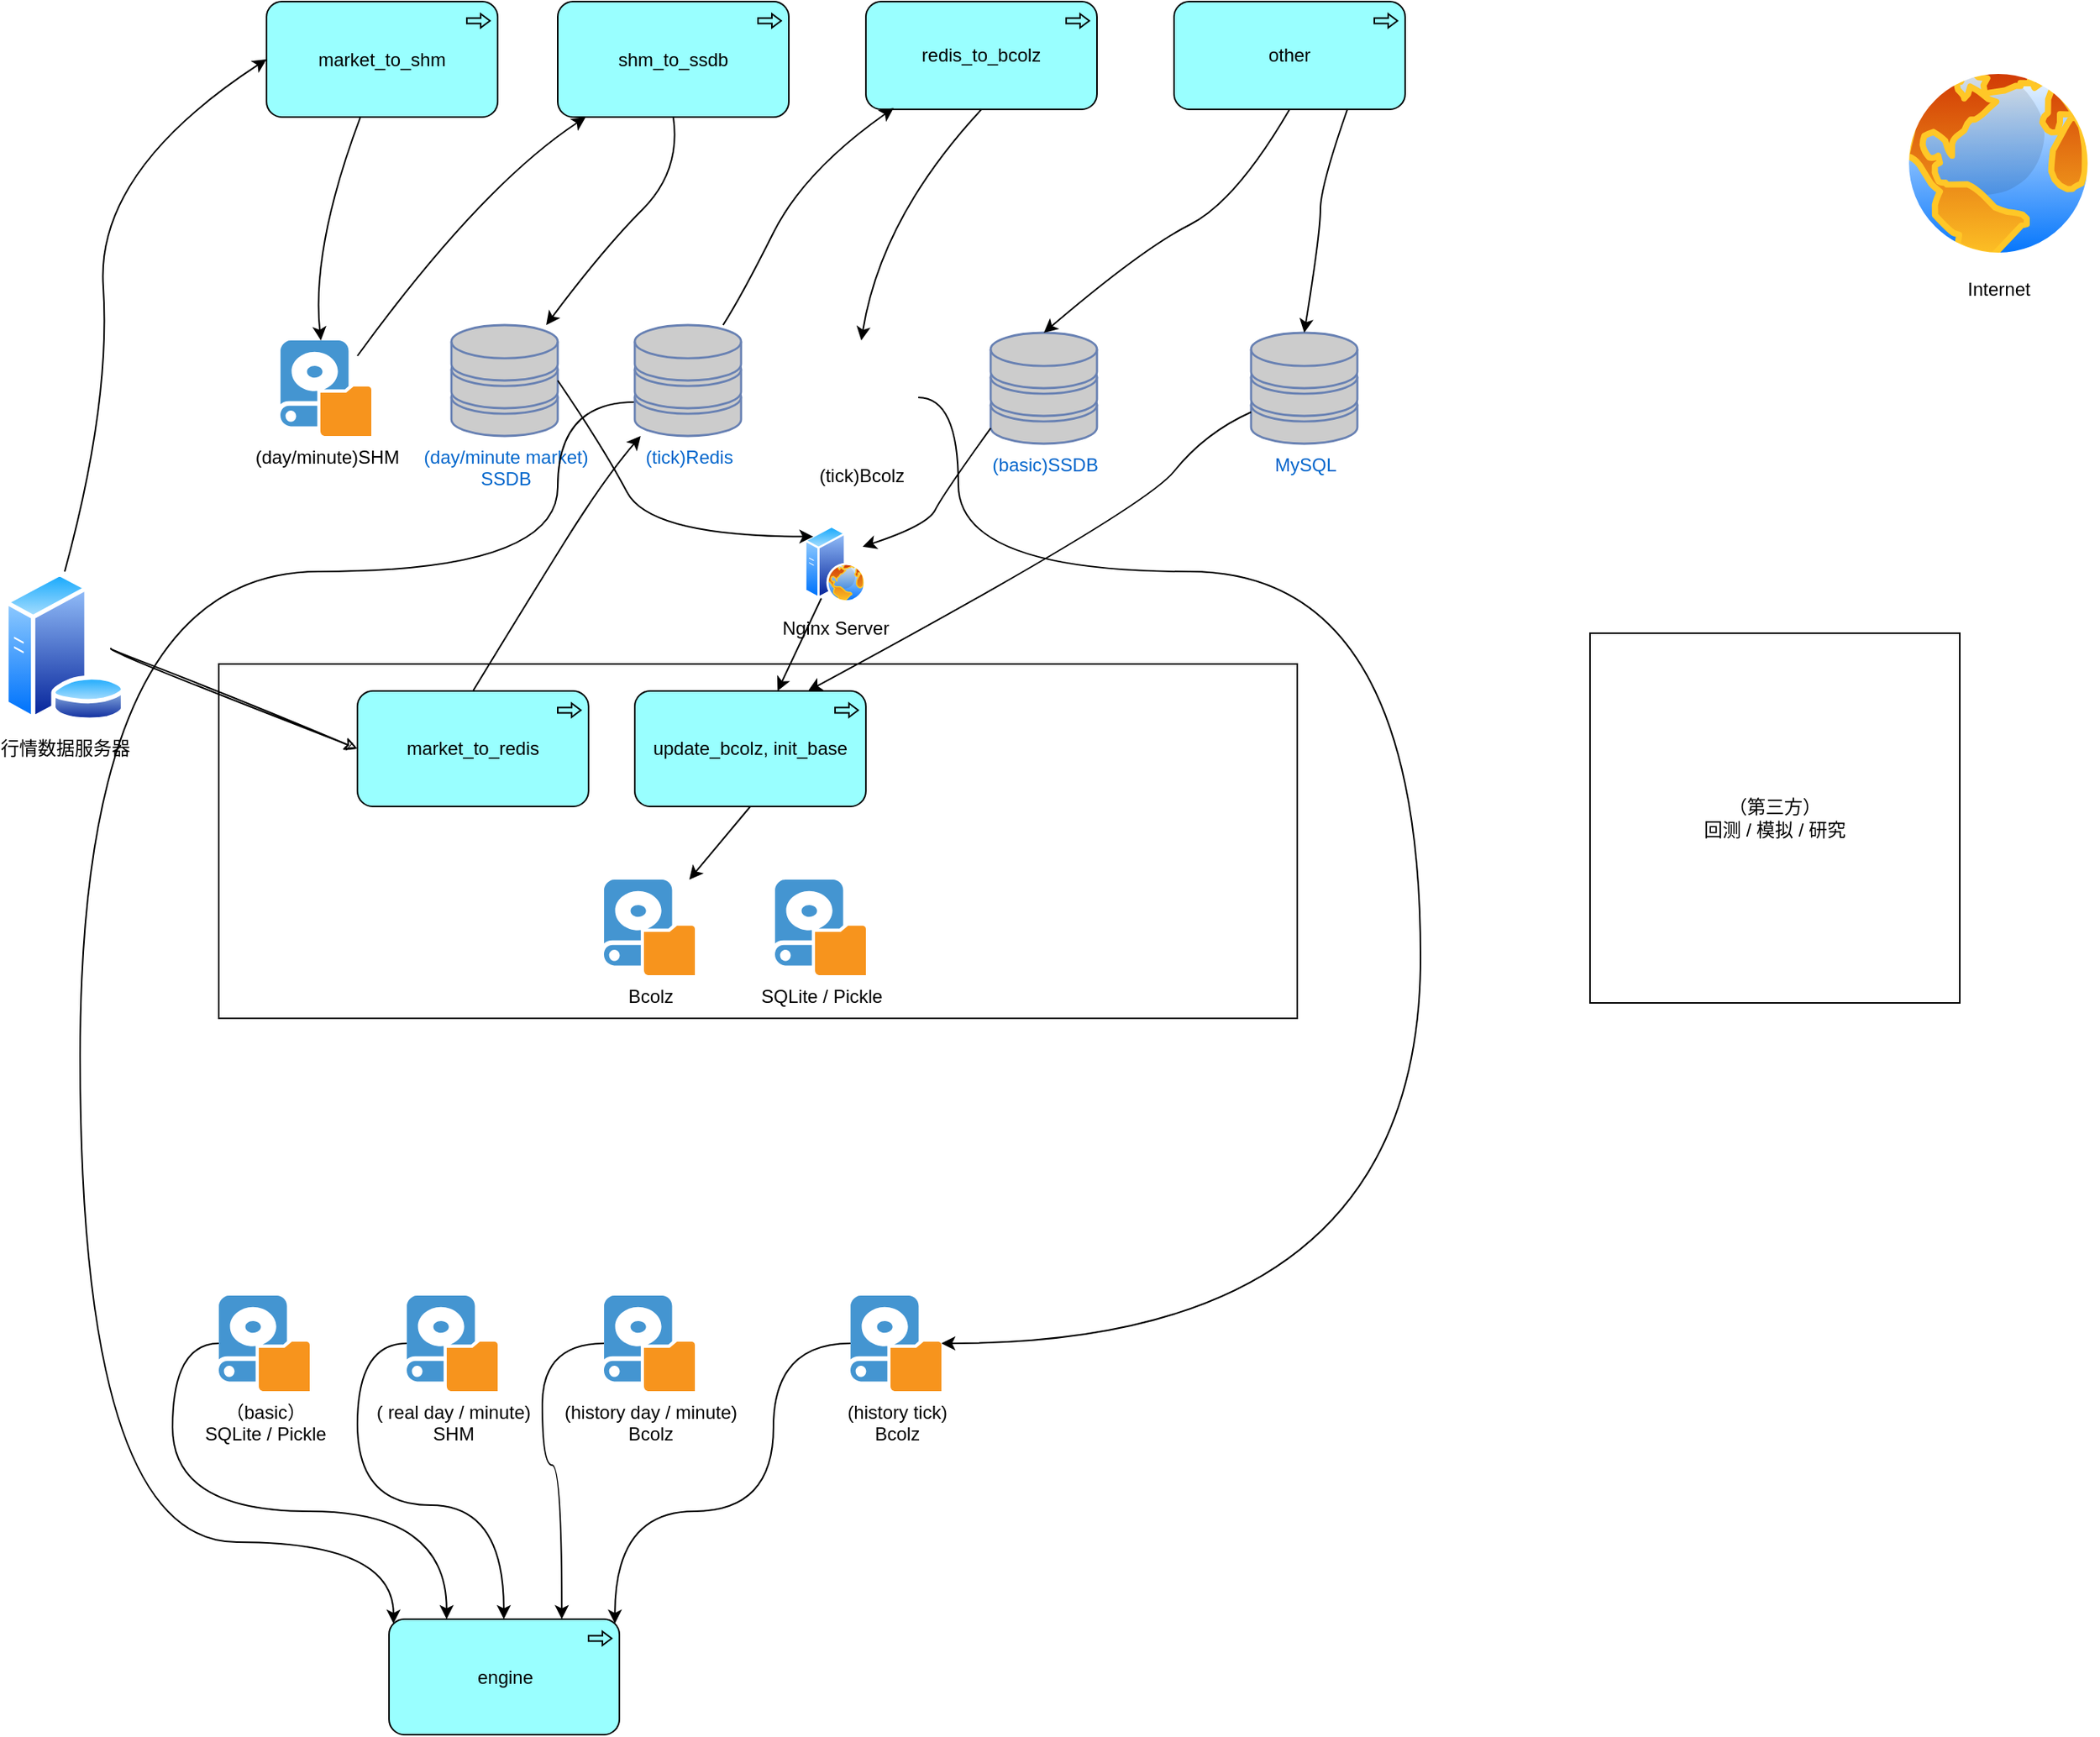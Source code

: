 <mxfile version="13.6.0" type="github">
  <diagram id="fS4oJLE-A3l-cCfl-SCH" name="第 1 页">
    <mxGraphModel dx="925" dy="654" grid="1" gridSize="10" guides="1" tooltips="1" connect="1" arrows="1" fold="1" page="1" pageScale="1" pageWidth="827" pageHeight="1169" math="0" shadow="0">
      <root>
        <mxCell id="0" />
        <mxCell id="1" parent="0" />
        <mxCell id="JKtVsh7TqP8X3cLODxb8-2" value="行情数据服务器" style="aspect=fixed;perimeter=ellipsePerimeter;html=1;align=center;shadow=0;dashed=0;spacingTop=3;image;image=img/lib/active_directory/database_server.svg;" vertex="1" parent="1">
          <mxGeometry x="20" y="460" width="80" height="97.56" as="geometry" />
        </mxCell>
        <mxCell id="JKtVsh7TqP8X3cLODxb8-10" value="（第三方）&lt;br&gt;回测 / 模拟 / 研究" style="whiteSpace=wrap;html=1;aspect=fixed;" vertex="1" parent="1">
          <mxGeometry x="1050" y="500" width="240" height="240" as="geometry" />
        </mxCell>
        <mxCell id="JKtVsh7TqP8X3cLODxb8-12" value="(day/minute market)&lt;br&gt;SSDB" style="fontColor=#0066CC;verticalAlign=top;verticalLabelPosition=bottom;labelPosition=center;align=center;html=1;outlineConnect=0;fillColor=#CCCCCC;strokeColor=#6881B3;gradientColor=none;gradientDirection=north;strokeWidth=2;shape=mxgraph.networks.storage;" vertex="1" parent="1">
          <mxGeometry x="311" y="300" width="69" height="72" as="geometry" />
        </mxCell>
        <mxCell id="JKtVsh7TqP8X3cLODxb8-100" style="edgeStyle=orthogonalEdgeStyle;curved=1;sketch=0;orthogonalLoop=1;jettySize=auto;html=1;strokeWidth=1;entryX=0;entryY=0;entryDx=2.9;entryDy=2.9;entryPerimeter=0;" edge="1" parent="1" source="JKtVsh7TqP8X3cLODxb8-13" target="JKtVsh7TqP8X3cLODxb8-90">
          <mxGeometry relative="1" as="geometry">
            <mxPoint x="271" y="1130" as="targetPoint" />
            <Array as="points">
              <mxPoint x="380" y="350" />
              <mxPoint x="380" y="460" />
              <mxPoint x="70" y="460" />
              <mxPoint x="70" y="1090" />
              <mxPoint x="273" y="1090" />
            </Array>
          </mxGeometry>
        </mxCell>
        <mxCell id="JKtVsh7TqP8X3cLODxb8-13" value="(tick)Redis" style="fontColor=#0066CC;verticalAlign=top;verticalLabelPosition=bottom;labelPosition=center;align=center;html=1;outlineConnect=0;fillColor=#CCCCCC;strokeColor=#6881B3;gradientColor=none;gradientDirection=north;strokeWidth=2;shape=mxgraph.networks.storage;sketch=0;" vertex="1" parent="1">
          <mxGeometry x="430" y="300" width="69" height="72" as="geometry" />
        </mxCell>
        <mxCell id="JKtVsh7TqP8X3cLODxb8-14" value="MySQL" style="fontColor=#0066CC;verticalAlign=top;verticalLabelPosition=bottom;labelPosition=center;align=center;html=1;outlineConnect=0;fillColor=#CCCCCC;strokeColor=#6881B3;gradientColor=none;gradientDirection=north;strokeWidth=2;shape=mxgraph.networks.storage;" vertex="1" parent="1">
          <mxGeometry x="830" y="305" width="69" height="72" as="geometry" />
        </mxCell>
        <mxCell id="JKtVsh7TqP8X3cLODxb8-16" value="" style="rounded=0;whiteSpace=wrap;html=1;glass=0;" vertex="1" parent="1">
          <mxGeometry x="160" y="520" width="700" height="230" as="geometry" />
        </mxCell>
        <mxCell id="JKtVsh7TqP8X3cLODxb8-18" value="market_to_shm" style="html=1;outlineConnect=0;whiteSpace=wrap;fillColor=#99ffff;shape=mxgraph.archimate3.application;appType=proc;archiType=rounded;" vertex="1" parent="1">
          <mxGeometry x="191" y="90" width="150" height="75" as="geometry" />
        </mxCell>
        <mxCell id="JKtVsh7TqP8X3cLODxb8-19" value="market_to_redis" style="html=1;outlineConnect=0;whiteSpace=wrap;fillColor=#99ffff;shape=mxgraph.archimate3.application;appType=proc;archiType=rounded;" vertex="1" parent="1">
          <mxGeometry x="250" y="537.5" width="150" height="75" as="geometry" />
        </mxCell>
        <mxCell id="JKtVsh7TqP8X3cLODxb8-20" value="update_bcolz,&amp;nbsp;init_base" style="html=1;outlineConnect=0;whiteSpace=wrap;fillColor=#99ffff;shape=mxgraph.archimate3.application;appType=proc;archiType=rounded;" vertex="1" parent="1">
          <mxGeometry x="430" y="537.5" width="150" height="75" as="geometry" />
        </mxCell>
        <mxCell id="JKtVsh7TqP8X3cLODxb8-26" value="shm_to_ssdb" style="html=1;outlineConnect=0;whiteSpace=wrap;fillColor=#99ffff;shape=mxgraph.archimate3.application;appType=proc;archiType=rounded;" vertex="1" parent="1">
          <mxGeometry x="380" y="90" width="150" height="75" as="geometry" />
        </mxCell>
        <mxCell id="JKtVsh7TqP8X3cLODxb8-27" value="redis_to_bcolz" style="html=1;outlineConnect=0;whiteSpace=wrap;fillColor=#99ffff;shape=mxgraph.archimate3.application;appType=proc;archiType=rounded;" vertex="1" parent="1">
          <mxGeometry x="580" y="90" width="150" height="70" as="geometry" />
        </mxCell>
        <mxCell id="JKtVsh7TqP8X3cLODxb8-29" value="(day/minute)SHM" style="shadow=0;dashed=0;html=1;strokeColor=none;fillColor=#4495D1;labelPosition=center;verticalLabelPosition=bottom;verticalAlign=top;align=center;outlineConnect=0;shape=mxgraph.veeam.local_disk;" vertex="1" parent="1">
          <mxGeometry x="200" y="310" width="59" height="62" as="geometry" />
        </mxCell>
        <mxCell id="JKtVsh7TqP8X3cLODxb8-41" value="" style="endArrow=classic;html=1;entryX=0;entryY=0.5;entryDx=0;entryDy=0;entryPerimeter=0;strokeWidth=1;curved=1;sketch=1;" edge="1" parent="1" target="JKtVsh7TqP8X3cLODxb8-19">
          <mxGeometry width="50" height="50" relative="1" as="geometry">
            <mxPoint x="90" y="510" as="sourcePoint" />
            <mxPoint x="410" y="510" as="targetPoint" />
            <Array as="points">
              <mxPoint x="90" y="510" />
            </Array>
          </mxGeometry>
        </mxCell>
        <mxCell id="JKtVsh7TqP8X3cLODxb8-43" value="" style="curved=1;endArrow=classic;html=1;strokeWidth=1;exitX=0.5;exitY=0;exitDx=0;exitDy=0;entryX=0;entryY=0.5;entryDx=0;entryDy=0;entryPerimeter=0;" edge="1" parent="1" source="JKtVsh7TqP8X3cLODxb8-2" target="JKtVsh7TqP8X3cLODxb8-18">
          <mxGeometry width="50" height="50" relative="1" as="geometry">
            <mxPoint x="30" y="390" as="sourcePoint" />
            <mxPoint x="80" y="340" as="targetPoint" />
            <Array as="points">
              <mxPoint x="90" y="350" />
              <mxPoint x="80" y="200" />
            </Array>
          </mxGeometry>
        </mxCell>
        <mxCell id="JKtVsh7TqP8X3cLODxb8-46" value="" style="curved=1;endArrow=classic;html=1;strokeWidth=1;exitX=0.5;exitY=0;exitDx=0;exitDy=0;exitPerimeter=0;" edge="1" parent="1" source="JKtVsh7TqP8X3cLODxb8-19" target="JKtVsh7TqP8X3cLODxb8-13">
          <mxGeometry width="50" height="50" relative="1" as="geometry">
            <mxPoint x="340" y="410" as="sourcePoint" />
            <mxPoint x="390" y="360" as="targetPoint" />
            <Array as="points">
              <mxPoint x="360" y="480" />
              <mxPoint x="410" y="400" />
            </Array>
          </mxGeometry>
        </mxCell>
        <mxCell id="JKtVsh7TqP8X3cLODxb8-48" value="" style="curved=1;endArrow=classic;html=1;strokeWidth=1;" edge="1" parent="1" source="JKtVsh7TqP8X3cLODxb8-18" target="JKtVsh7TqP8X3cLODxb8-29">
          <mxGeometry width="50" height="50" relative="1" as="geometry">
            <mxPoint x="220" y="200" as="sourcePoint" />
            <mxPoint x="170" y="250" as="targetPoint" />
            <Array as="points">
              <mxPoint x="220" y="250" />
            </Array>
          </mxGeometry>
        </mxCell>
        <mxCell id="JKtVsh7TqP8X3cLODxb8-49" value="" style="curved=1;endArrow=classic;html=1;strokeWidth=1;" edge="1" parent="1" target="JKtVsh7TqP8X3cLODxb8-26">
          <mxGeometry width="50" height="50" relative="1" as="geometry">
            <mxPoint x="250" y="320" as="sourcePoint" />
            <mxPoint x="310" y="260" as="targetPoint" />
            <Array as="points">
              <mxPoint x="330" y="210" />
            </Array>
          </mxGeometry>
        </mxCell>
        <mxCell id="JKtVsh7TqP8X3cLODxb8-53" value="" style="curved=1;endArrow=classic;html=1;strokeWidth=1;exitX=0.5;exitY=1;exitDx=0;exitDy=0;exitPerimeter=0;" edge="1" parent="1" source="JKtVsh7TqP8X3cLODxb8-26" target="JKtVsh7TqP8X3cLODxb8-12">
          <mxGeometry width="50" height="50" relative="1" as="geometry">
            <mxPoint x="460" y="200" as="sourcePoint" />
            <mxPoint x="410" y="250" as="targetPoint" />
            <Array as="points">
              <mxPoint x="460" y="200" />
              <mxPoint x="410" y="250" />
            </Array>
          </mxGeometry>
        </mxCell>
        <mxCell id="JKtVsh7TqP8X3cLODxb8-55" value="" style="curved=1;endArrow=classic;html=1;strokeWidth=1;entryX=0.12;entryY=0.987;entryDx=0;entryDy=0;entryPerimeter=0;" edge="1" parent="1" source="JKtVsh7TqP8X3cLODxb8-13" target="JKtVsh7TqP8X3cLODxb8-27">
          <mxGeometry width="50" height="50" relative="1" as="geometry">
            <mxPoint x="364" y="280" as="sourcePoint" />
            <mxPoint x="414" y="230" as="targetPoint" />
            <Array as="points">
              <mxPoint x="500" y="280" />
              <mxPoint x="540" y="200" />
            </Array>
          </mxGeometry>
        </mxCell>
        <mxCell id="JKtVsh7TqP8X3cLODxb8-56" value="" style="curved=1;endArrow=classic;html=1;strokeWidth=1;exitX=0.5;exitY=1;exitDx=0;exitDy=0;exitPerimeter=0;entryX=0.5;entryY=0;entryDx=0;entryDy=0;" edge="1" parent="1" source="JKtVsh7TqP8X3cLODxb8-27" target="JKtVsh7TqP8X3cLODxb8-81">
          <mxGeometry width="50" height="50" relative="1" as="geometry">
            <mxPoint x="610" y="220" as="sourcePoint" />
            <mxPoint x="550" y="310" as="targetPoint" />
            <Array as="points">
              <mxPoint x="590" y="230" />
            </Array>
          </mxGeometry>
        </mxCell>
        <mxCell id="JKtVsh7TqP8X3cLODxb8-57" value="Internet" style="aspect=fixed;perimeter=ellipsePerimeter;html=1;align=center;shadow=0;dashed=0;spacingTop=3;image;image=img/lib/active_directory/internet_globe.svg;glass=0;sketch=0;" vertex="1" parent="1">
          <mxGeometry x="1250" y="130" width="130" height="130" as="geometry" />
        </mxCell>
        <mxCell id="JKtVsh7TqP8X3cLODxb8-59" value="other" style="html=1;outlineConnect=0;whiteSpace=wrap;fillColor=#99ffff;shape=mxgraph.archimate3.application;appType=proc;archiType=rounded;" vertex="1" parent="1">
          <mxGeometry x="780" y="90" width="150" height="70" as="geometry" />
        </mxCell>
        <mxCell id="JKtVsh7TqP8X3cLODxb8-62" value="(basic)SSDB" style="fontColor=#0066CC;verticalAlign=top;verticalLabelPosition=bottom;labelPosition=center;align=center;html=1;outlineConnect=0;fillColor=#CCCCCC;strokeColor=#6881B3;gradientColor=none;gradientDirection=north;strokeWidth=2;shape=mxgraph.networks.storage;" vertex="1" parent="1">
          <mxGeometry x="661" y="305" width="69" height="72" as="geometry" />
        </mxCell>
        <mxCell id="JKtVsh7TqP8X3cLODxb8-63" value="" style="curved=1;endArrow=classic;html=1;strokeWidth=1;exitX=0.5;exitY=1;exitDx=0;exitDy=0;exitPerimeter=0;entryX=0.5;entryY=0;entryDx=0;entryDy=0;entryPerimeter=0;" edge="1" parent="1" source="JKtVsh7TqP8X3cLODxb8-59" target="JKtVsh7TqP8X3cLODxb8-62">
          <mxGeometry width="50" height="50" relative="1" as="geometry">
            <mxPoint x="760" y="200" as="sourcePoint" />
            <mxPoint x="710" y="250" as="targetPoint" />
            <Array as="points">
              <mxPoint x="820" y="220" />
              <mxPoint x="760" y="250" />
            </Array>
          </mxGeometry>
        </mxCell>
        <mxCell id="JKtVsh7TqP8X3cLODxb8-64" value="Nginx Server&lt;br&gt;" style="aspect=fixed;perimeter=ellipsePerimeter;html=1;align=center;shadow=0;dashed=0;spacingTop=3;image;image=img/lib/active_directory/web_server.svg;glass=0;sketch=0;" vertex="1" parent="1">
          <mxGeometry x="540" y="430" width="40" height="50" as="geometry" />
        </mxCell>
        <mxCell id="JKtVsh7TqP8X3cLODxb8-65" value="" style="curved=1;endArrow=classic;html=1;strokeWidth=1;entryX=0;entryY=0;entryDx=0;entryDy=0;exitX=1;exitY=0.5;exitDx=0;exitDy=0;exitPerimeter=0;" edge="1" parent="1" source="JKtVsh7TqP8X3cLODxb8-12" target="JKtVsh7TqP8X3cLODxb8-64">
          <mxGeometry width="50" height="50" relative="1" as="geometry">
            <mxPoint x="500" y="410" as="sourcePoint" />
            <mxPoint x="450" y="460" as="targetPoint" />
            <Array as="points">
              <mxPoint x="410" y="380" />
              <mxPoint x="440" y="437" />
            </Array>
          </mxGeometry>
        </mxCell>
        <mxCell id="JKtVsh7TqP8X3cLODxb8-69" value="" style="curved=1;endArrow=classic;html=1;strokeWidth=1;exitX=0;exitY=0.86;exitDx=0;exitDy=0;exitPerimeter=0;entryX=1;entryY=0.25;entryDx=0;entryDy=0;" edge="1" parent="1" source="JKtVsh7TqP8X3cLODxb8-62" target="JKtVsh7TqP8X3cLODxb8-64">
          <mxGeometry width="50" height="50" relative="1" as="geometry">
            <mxPoint x="720" y="410" as="sourcePoint" />
            <mxPoint x="670" y="460" as="targetPoint" />
            <Array as="points">
              <mxPoint x="630" y="410" />
              <mxPoint x="620" y="430" />
            </Array>
          </mxGeometry>
        </mxCell>
        <mxCell id="JKtVsh7TqP8X3cLODxb8-72" value="Bcolz" style="shadow=0;dashed=0;html=1;strokeColor=none;fillColor=#4495D1;labelPosition=center;verticalLabelPosition=bottom;verticalAlign=top;align=center;outlineConnect=0;shape=mxgraph.veeam.local_disk;" vertex="1" parent="1">
          <mxGeometry x="410" y="660" width="59" height="62" as="geometry" />
        </mxCell>
        <mxCell id="JKtVsh7TqP8X3cLODxb8-73" value="" style="endArrow=classic;html=1;strokeWidth=1;exitX=0.25;exitY=1;exitDx=0;exitDy=0;" edge="1" parent="1" source="JKtVsh7TqP8X3cLODxb8-64" target="JKtVsh7TqP8X3cLODxb8-20">
          <mxGeometry width="50" height="50" relative="1" as="geometry">
            <mxPoint x="450" y="480" as="sourcePoint" />
            <mxPoint x="570" y="480" as="targetPoint" />
          </mxGeometry>
        </mxCell>
        <mxCell id="JKtVsh7TqP8X3cLODxb8-75" value="" style="endArrow=classic;html=1;strokeWidth=1;exitX=0.5;exitY=1;exitDx=0;exitDy=0;exitPerimeter=0;" edge="1" parent="1" source="JKtVsh7TqP8X3cLODxb8-20" target="JKtVsh7TqP8X3cLODxb8-72">
          <mxGeometry width="50" height="50" relative="1" as="geometry">
            <mxPoint x="520" y="530" as="sourcePoint" />
            <mxPoint x="570" y="480" as="targetPoint" />
          </mxGeometry>
        </mxCell>
        <mxCell id="JKtVsh7TqP8X3cLODxb8-78" value="SQLite / Pickle" style="shadow=0;dashed=0;html=1;strokeColor=none;fillColor=#4495D1;labelPosition=center;verticalLabelPosition=bottom;verticalAlign=top;align=center;outlineConnect=0;shape=mxgraph.veeam.local_disk;" vertex="1" parent="1">
          <mxGeometry x="521" y="660" width="59" height="62" as="geometry" />
        </mxCell>
        <mxCell id="JKtVsh7TqP8X3cLODxb8-101" style="edgeStyle=orthogonalEdgeStyle;curved=1;sketch=0;orthogonalLoop=1;jettySize=auto;html=1;strokeWidth=1;" edge="1" parent="1" source="JKtVsh7TqP8X3cLODxb8-81" target="JKtVsh7TqP8X3cLODxb8-88">
          <mxGeometry relative="1" as="geometry">
            <Array as="points">
              <mxPoint x="640" y="347" />
              <mxPoint x="640" y="460" />
              <mxPoint x="940" y="460" />
              <mxPoint x="940" y="961" />
            </Array>
          </mxGeometry>
        </mxCell>
        <mxCell id="JKtVsh7TqP8X3cLODxb8-81" value="(tick)Bcolz" style="shape=image;html=1;verticalAlign=top;verticalLabelPosition=bottom;labelBackgroundColor=#ffffff;imageAspect=0;aspect=fixed;image=https://cdn2.iconfinder.com/data/icons/stilllife/48x48/filesystems/gnome-fs-nfs.png;glass=0;sketch=0;" vertex="1" parent="1">
          <mxGeometry x="540" y="310" width="74" height="74" as="geometry" />
        </mxCell>
        <mxCell id="JKtVsh7TqP8X3cLODxb8-82" value="" style="curved=1;endArrow=classic;html=1;strokeWidth=1;exitX=0.75;exitY=1;exitDx=0;exitDy=0;exitPerimeter=0;entryX=0.5;entryY=0;entryDx=0;entryDy=0;entryPerimeter=0;" edge="1" parent="1" source="JKtVsh7TqP8X3cLODxb8-59" target="JKtVsh7TqP8X3cLODxb8-14">
          <mxGeometry width="50" height="50" relative="1" as="geometry">
            <mxPoint x="810" y="350" as="sourcePoint" />
            <mxPoint x="760" y="400" as="targetPoint" />
            <Array as="points">
              <mxPoint x="875" y="210" />
              <mxPoint x="875" y="240" />
            </Array>
          </mxGeometry>
        </mxCell>
        <mxCell id="JKtVsh7TqP8X3cLODxb8-83" value="" style="curved=1;endArrow=classic;html=1;strokeWidth=1;entryX=0.75;entryY=0;entryDx=0;entryDy=0;entryPerimeter=0;" edge="1" parent="1" source="JKtVsh7TqP8X3cLODxb8-14" target="JKtVsh7TqP8X3cLODxb8-20">
          <mxGeometry width="50" height="50" relative="1" as="geometry">
            <mxPoint x="810" y="350" as="sourcePoint" />
            <mxPoint x="760" y="400" as="targetPoint" />
            <Array as="points">
              <mxPoint x="800" y="370" />
              <mxPoint x="760" y="420" />
            </Array>
          </mxGeometry>
        </mxCell>
        <mxCell id="JKtVsh7TqP8X3cLODxb8-94" style="edgeStyle=orthogonalEdgeStyle;curved=1;sketch=0;orthogonalLoop=1;jettySize=auto;html=1;entryX=1;entryY=0;entryDx=-2.9;entryDy=2.9;entryPerimeter=0;strokeWidth=1;" edge="1" parent="1" source="JKtVsh7TqP8X3cLODxb8-88" target="JKtVsh7TqP8X3cLODxb8-90">
          <mxGeometry relative="1" as="geometry">
            <Array as="points">
              <mxPoint x="520" y="961" />
              <mxPoint x="520" y="1070" />
              <mxPoint x="417" y="1070" />
            </Array>
          </mxGeometry>
        </mxCell>
        <mxCell id="JKtVsh7TqP8X3cLODxb8-88" value="(history tick)&lt;br&gt;Bcolz" style="shadow=0;dashed=0;html=1;strokeColor=none;fillColor=#4495D1;labelPosition=center;verticalLabelPosition=bottom;verticalAlign=top;align=center;outlineConnect=0;shape=mxgraph.veeam.local_disk;" vertex="1" parent="1">
          <mxGeometry x="570" y="930" width="59" height="62" as="geometry" />
        </mxCell>
        <mxCell id="JKtVsh7TqP8X3cLODxb8-89" value="" style="group" vertex="1" connectable="0" parent="1">
          <mxGeometry x="160" y="930" width="309" height="62" as="geometry" />
        </mxCell>
        <mxCell id="JKtVsh7TqP8X3cLODxb8-85" value="( real day / minute)&lt;br&gt;SHM" style="shadow=0;dashed=0;html=1;strokeColor=none;fillColor=#4495D1;labelPosition=center;verticalLabelPosition=bottom;verticalAlign=top;align=center;outlineConnect=0;shape=mxgraph.veeam.local_disk;" vertex="1" parent="JKtVsh7TqP8X3cLODxb8-89">
          <mxGeometry x="122" width="59" height="62" as="geometry" />
        </mxCell>
        <mxCell id="JKtVsh7TqP8X3cLODxb8-86" value="(history day / minute)&lt;br&gt;Bcolz" style="shadow=0;dashed=0;html=1;strokeColor=none;fillColor=#4495D1;labelPosition=center;verticalLabelPosition=bottom;verticalAlign=top;align=center;outlineConnect=0;shape=mxgraph.veeam.local_disk;" vertex="1" parent="JKtVsh7TqP8X3cLODxb8-89">
          <mxGeometry x="250" width="59" height="62" as="geometry" />
        </mxCell>
        <mxCell id="JKtVsh7TqP8X3cLODxb8-87" value="（basic）&lt;br&gt;SQLite / Pickle" style="shadow=0;dashed=0;html=1;strokeColor=none;fillColor=#4495D1;labelPosition=center;verticalLabelPosition=bottom;verticalAlign=top;align=center;outlineConnect=0;shape=mxgraph.veeam.local_disk;" vertex="1" parent="JKtVsh7TqP8X3cLODxb8-89">
          <mxGeometry width="59" height="62" as="geometry" />
        </mxCell>
        <mxCell id="JKtVsh7TqP8X3cLODxb8-90" value="engine" style="html=1;outlineConnect=0;whiteSpace=wrap;fillColor=#99ffff;shape=mxgraph.archimate3.application;appType=proc;archiType=rounded;" vertex="1" parent="1">
          <mxGeometry x="270.5" y="1140" width="149.5" height="75" as="geometry" />
        </mxCell>
        <mxCell id="JKtVsh7TqP8X3cLODxb8-102" style="edgeStyle=orthogonalEdgeStyle;curved=1;sketch=0;orthogonalLoop=1;jettySize=auto;html=1;entryX=0.75;entryY=0;entryDx=0;entryDy=0;entryPerimeter=0;strokeWidth=1;" edge="1" parent="1" source="JKtVsh7TqP8X3cLODxb8-86" target="JKtVsh7TqP8X3cLODxb8-90">
          <mxGeometry relative="1" as="geometry">
            <Array as="points">
              <mxPoint x="370" y="961" />
              <mxPoint x="370" y="1040" />
              <mxPoint x="383" y="1040" />
            </Array>
          </mxGeometry>
        </mxCell>
        <mxCell id="JKtVsh7TqP8X3cLODxb8-103" style="edgeStyle=orthogonalEdgeStyle;curved=1;sketch=0;orthogonalLoop=1;jettySize=auto;html=1;strokeWidth=1;" edge="1" parent="1" source="JKtVsh7TqP8X3cLODxb8-85" target="JKtVsh7TqP8X3cLODxb8-90">
          <mxGeometry relative="1" as="geometry">
            <Array as="points">
              <mxPoint x="250" y="961" />
              <mxPoint x="250" y="1066" />
              <mxPoint x="345" y="1066" />
            </Array>
          </mxGeometry>
        </mxCell>
        <mxCell id="JKtVsh7TqP8X3cLODxb8-104" style="edgeStyle=orthogonalEdgeStyle;curved=1;sketch=0;orthogonalLoop=1;jettySize=auto;html=1;entryX=0.25;entryY=0;entryDx=0;entryDy=0;entryPerimeter=0;strokeWidth=1;" edge="1" parent="1" source="JKtVsh7TqP8X3cLODxb8-87" target="JKtVsh7TqP8X3cLODxb8-90">
          <mxGeometry relative="1" as="geometry">
            <Array as="points">
              <mxPoint x="130" y="961" />
              <mxPoint x="130" y="1070" />
              <mxPoint x="308" y="1070" />
            </Array>
          </mxGeometry>
        </mxCell>
      </root>
    </mxGraphModel>
  </diagram>
</mxfile>
